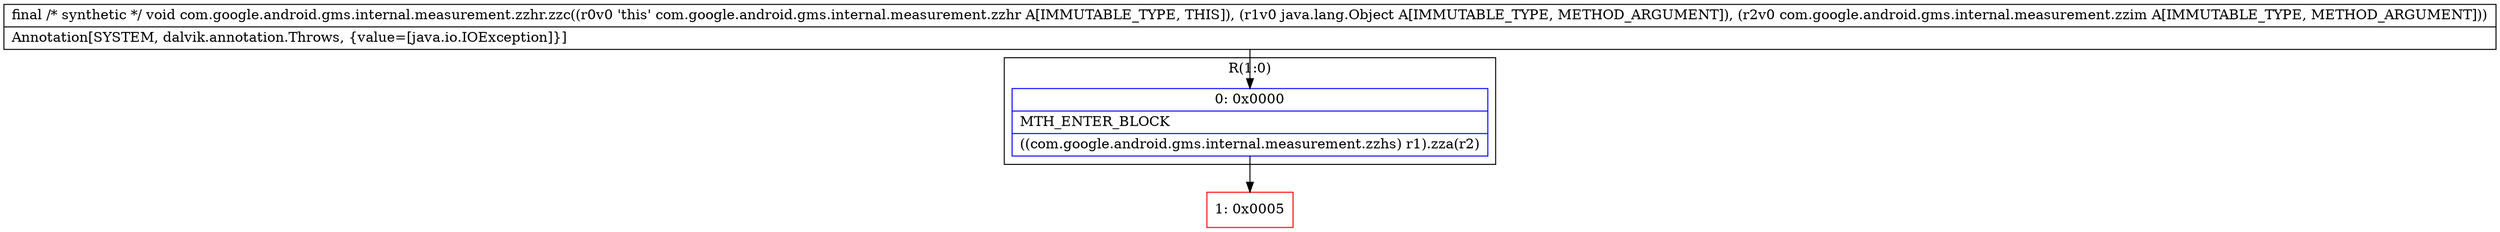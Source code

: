 digraph "CFG forcom.google.android.gms.internal.measurement.zzhr.zzc(Ljava\/lang\/Object;Lcom\/google\/android\/gms\/internal\/measurement\/zzim;)V" {
subgraph cluster_Region_2127551146 {
label = "R(1:0)";
node [shape=record,color=blue];
Node_0 [shape=record,label="{0\:\ 0x0000|MTH_ENTER_BLOCK\l|((com.google.android.gms.internal.measurement.zzhs) r1).zza(r2)\l}"];
}
Node_1 [shape=record,color=red,label="{1\:\ 0x0005}"];
MethodNode[shape=record,label="{final \/* synthetic *\/ void com.google.android.gms.internal.measurement.zzhr.zzc((r0v0 'this' com.google.android.gms.internal.measurement.zzhr A[IMMUTABLE_TYPE, THIS]), (r1v0 java.lang.Object A[IMMUTABLE_TYPE, METHOD_ARGUMENT]), (r2v0 com.google.android.gms.internal.measurement.zzim A[IMMUTABLE_TYPE, METHOD_ARGUMENT]))  | Annotation[SYSTEM, dalvik.annotation.Throws, \{value=[java.io.IOException]\}]\l}"];
MethodNode -> Node_0;
Node_0 -> Node_1;
}

